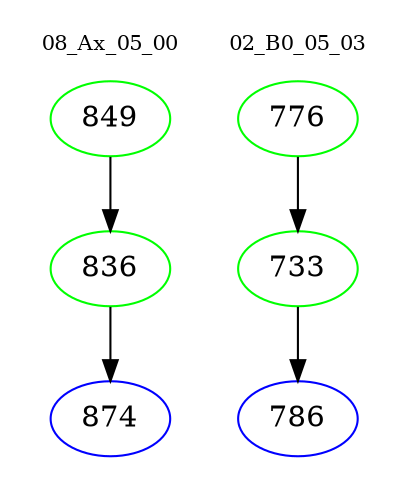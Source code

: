digraph{
subgraph cluster_0 {
color = white
label = "08_Ax_05_00";
fontsize=10;
T0_849 [label="849", color="green"]
T0_849 -> T0_836 [color="black"]
T0_836 [label="836", color="green"]
T0_836 -> T0_874 [color="black"]
T0_874 [label="874", color="blue"]
}
subgraph cluster_1 {
color = white
label = "02_B0_05_03";
fontsize=10;
T1_776 [label="776", color="green"]
T1_776 -> T1_733 [color="black"]
T1_733 [label="733", color="green"]
T1_733 -> T1_786 [color="black"]
T1_786 [label="786", color="blue"]
}
}
